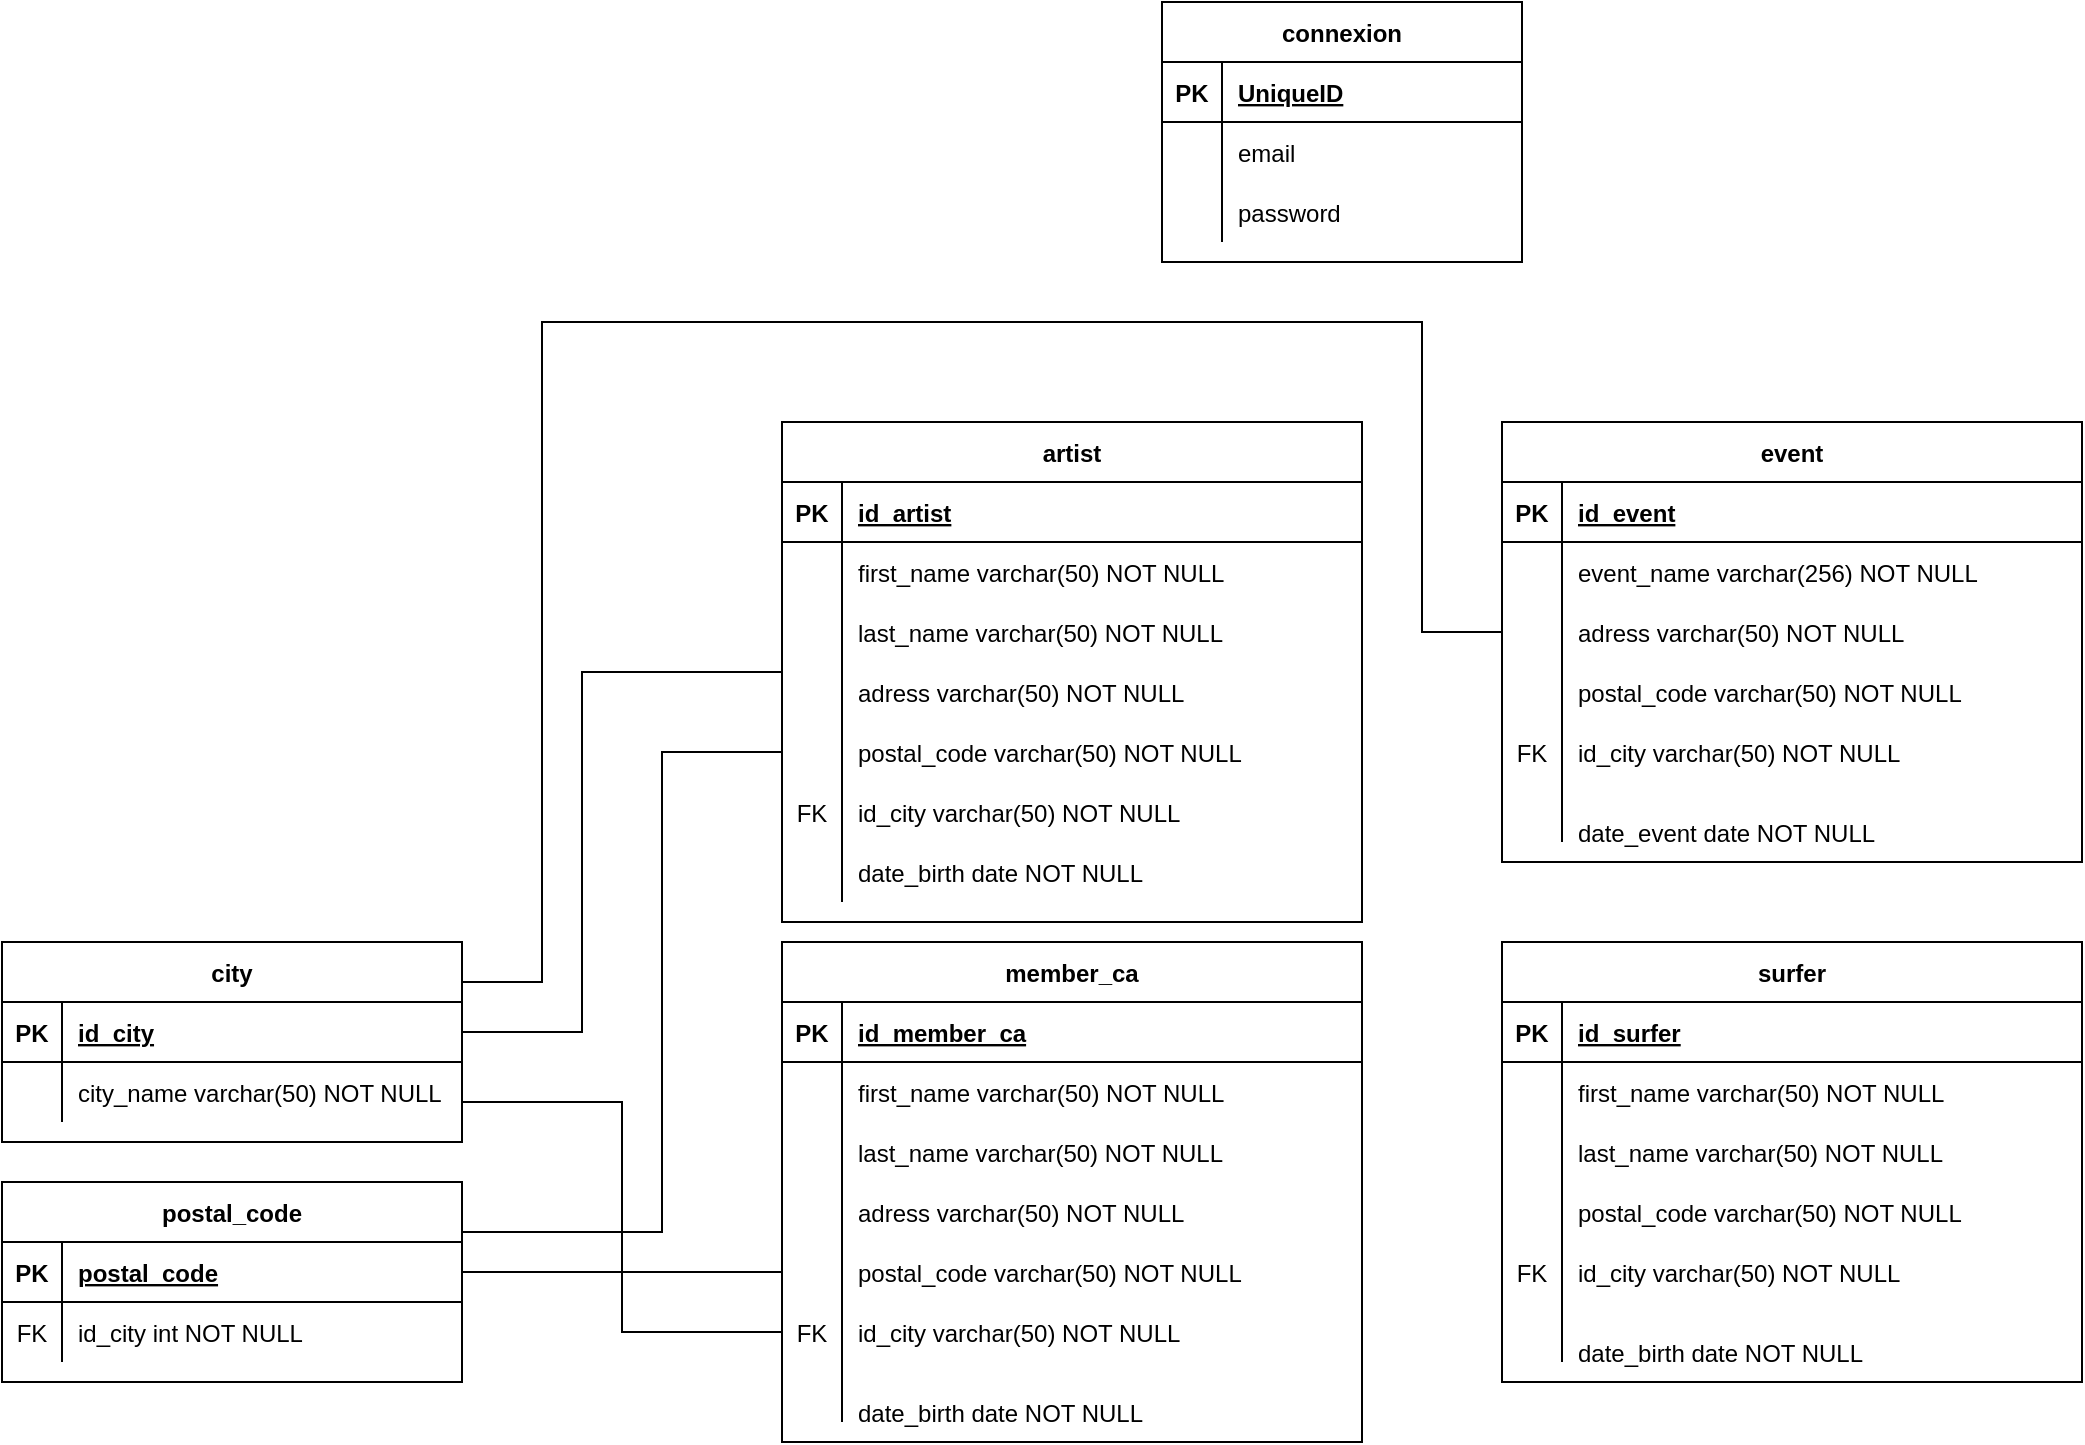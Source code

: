 <mxfile version="15.2.9" type="github">
  <diagram id="xiBfLivV8kjcsYJ--nTl" name="Page-1">
    <mxGraphModel dx="1422" dy="1593" grid="1" gridSize="10" guides="1" tooltips="1" connect="1" arrows="1" fold="1" page="1" pageScale="1" pageWidth="1100" pageHeight="850" math="0" shadow="0">
      <root>
        <mxCell id="0" />
        <mxCell id="1" parent="0" />
        <mxCell id="ghnAl6vjMQQqyze6Ypbc-6" value="member_ca" style="shape=table;startSize=30;container=1;collapsible=1;childLayout=tableLayout;fixedRows=1;rowLines=0;fontStyle=1;align=center;resizeLast=1;" parent="1" vertex="1">
          <mxGeometry x="440" y="160" width="290" height="250" as="geometry" />
        </mxCell>
        <mxCell id="ghnAl6vjMQQqyze6Ypbc-7" value="" style="shape=partialRectangle;collapsible=0;dropTarget=0;pointerEvents=0;fillColor=none;top=0;left=0;bottom=1;right=0;points=[[0,0.5],[1,0.5]];portConstraint=eastwest;" parent="ghnAl6vjMQQqyze6Ypbc-6" vertex="1">
          <mxGeometry y="30" width="290" height="30" as="geometry" />
        </mxCell>
        <mxCell id="ghnAl6vjMQQqyze6Ypbc-8" value="PK" style="shape=partialRectangle;connectable=0;fillColor=none;top=0;left=0;bottom=0;right=0;fontStyle=1;overflow=hidden;" parent="ghnAl6vjMQQqyze6Ypbc-7" vertex="1">
          <mxGeometry width="30" height="30" as="geometry">
            <mxRectangle width="30" height="30" as="alternateBounds" />
          </mxGeometry>
        </mxCell>
        <mxCell id="ghnAl6vjMQQqyze6Ypbc-9" value="id_member_ca" style="shape=partialRectangle;connectable=0;fillColor=none;top=0;left=0;bottom=0;right=0;align=left;spacingLeft=6;fontStyle=5;overflow=hidden;" parent="ghnAl6vjMQQqyze6Ypbc-7" vertex="1">
          <mxGeometry x="30" width="260" height="30" as="geometry">
            <mxRectangle width="260" height="30" as="alternateBounds" />
          </mxGeometry>
        </mxCell>
        <mxCell id="ghnAl6vjMQQqyze6Ypbc-10" value="" style="shape=partialRectangle;collapsible=0;dropTarget=0;pointerEvents=0;fillColor=none;top=0;left=0;bottom=0;right=0;points=[[0,0.5],[1,0.5]];portConstraint=eastwest;" parent="ghnAl6vjMQQqyze6Ypbc-6" vertex="1">
          <mxGeometry y="60" width="290" height="30" as="geometry" />
        </mxCell>
        <mxCell id="ghnAl6vjMQQqyze6Ypbc-11" value="" style="shape=partialRectangle;connectable=0;fillColor=none;top=0;left=0;bottom=0;right=0;editable=1;overflow=hidden;" parent="ghnAl6vjMQQqyze6Ypbc-10" vertex="1">
          <mxGeometry width="30" height="30" as="geometry">
            <mxRectangle width="30" height="30" as="alternateBounds" />
          </mxGeometry>
        </mxCell>
        <mxCell id="ghnAl6vjMQQqyze6Ypbc-12" value="first_name varchar(50) NOT NULL" style="shape=partialRectangle;connectable=0;fillColor=none;top=0;left=0;bottom=0;right=0;align=left;spacingLeft=6;overflow=hidden;" parent="ghnAl6vjMQQqyze6Ypbc-10" vertex="1">
          <mxGeometry x="30" width="260" height="30" as="geometry">
            <mxRectangle width="260" height="30" as="alternateBounds" />
          </mxGeometry>
        </mxCell>
        <mxCell id="ghnAl6vjMQQqyze6Ypbc-13" value="" style="shape=partialRectangle;collapsible=0;dropTarget=0;pointerEvents=0;fillColor=none;top=0;left=0;bottom=0;right=0;points=[[0,0.5],[1,0.5]];portConstraint=eastwest;" parent="ghnAl6vjMQQqyze6Ypbc-6" vertex="1">
          <mxGeometry y="90" width="290" height="30" as="geometry" />
        </mxCell>
        <mxCell id="ghnAl6vjMQQqyze6Ypbc-14" value="" style="shape=partialRectangle;connectable=0;fillColor=none;top=0;left=0;bottom=0;right=0;editable=1;overflow=hidden;" parent="ghnAl6vjMQQqyze6Ypbc-13" vertex="1">
          <mxGeometry width="30" height="30" as="geometry">
            <mxRectangle width="30" height="30" as="alternateBounds" />
          </mxGeometry>
        </mxCell>
        <mxCell id="ghnAl6vjMQQqyze6Ypbc-15" value="last_name varchar(50) NOT NULL" style="shape=partialRectangle;connectable=0;fillColor=none;top=0;left=0;bottom=0;right=0;align=left;spacingLeft=6;overflow=hidden;" parent="ghnAl6vjMQQqyze6Ypbc-13" vertex="1">
          <mxGeometry x="30" width="260" height="30" as="geometry">
            <mxRectangle width="260" height="30" as="alternateBounds" />
          </mxGeometry>
        </mxCell>
        <mxCell id="ghnAl6vjMQQqyze6Ypbc-16" value="" style="shape=partialRectangle;collapsible=0;dropTarget=0;pointerEvents=0;fillColor=none;top=0;left=0;bottom=0;right=0;points=[[0,0.5],[1,0.5]];portConstraint=eastwest;" parent="ghnAl6vjMQQqyze6Ypbc-6" vertex="1">
          <mxGeometry y="120" width="290" height="30" as="geometry" />
        </mxCell>
        <mxCell id="ghnAl6vjMQQqyze6Ypbc-17" value="" style="shape=partialRectangle;connectable=0;fillColor=none;top=0;left=0;bottom=0;right=0;editable=1;overflow=hidden;" parent="ghnAl6vjMQQqyze6Ypbc-16" vertex="1">
          <mxGeometry width="30" height="30" as="geometry">
            <mxRectangle width="30" height="30" as="alternateBounds" />
          </mxGeometry>
        </mxCell>
        <mxCell id="ghnAl6vjMQQqyze6Ypbc-18" value="adress varchar(50) NOT NULL" style="shape=partialRectangle;connectable=0;fillColor=none;top=0;left=0;bottom=0;right=0;align=left;spacingLeft=6;overflow=hidden;" parent="ghnAl6vjMQQqyze6Ypbc-16" vertex="1">
          <mxGeometry x="30" width="260" height="30" as="geometry">
            <mxRectangle width="260" height="30" as="alternateBounds" />
          </mxGeometry>
        </mxCell>
        <mxCell id="ghnAl6vjMQQqyze6Ypbc-23" value="" style="shape=partialRectangle;collapsible=0;dropTarget=0;pointerEvents=0;fillColor=none;top=0;left=0;bottom=0;right=0;points=[[0,0.5],[1,0.5]];portConstraint=eastwest;" parent="ghnAl6vjMQQqyze6Ypbc-6" vertex="1">
          <mxGeometry y="150" width="290" height="30" as="geometry" />
        </mxCell>
        <mxCell id="ghnAl6vjMQQqyze6Ypbc-24" value="" style="shape=partialRectangle;connectable=0;fillColor=none;top=0;left=0;bottom=0;right=0;editable=1;overflow=hidden;" parent="ghnAl6vjMQQqyze6Ypbc-23" vertex="1">
          <mxGeometry width="30" height="30" as="geometry">
            <mxRectangle width="30" height="30" as="alternateBounds" />
          </mxGeometry>
        </mxCell>
        <mxCell id="ghnAl6vjMQQqyze6Ypbc-25" value="postal_code varchar(50) NOT NULL" style="shape=partialRectangle;connectable=0;fillColor=none;top=0;left=0;bottom=0;right=0;align=left;spacingLeft=6;overflow=hidden;" parent="ghnAl6vjMQQqyze6Ypbc-23" vertex="1">
          <mxGeometry x="30" width="260" height="30" as="geometry">
            <mxRectangle width="260" height="30" as="alternateBounds" />
          </mxGeometry>
        </mxCell>
        <mxCell id="ghnAl6vjMQQqyze6Ypbc-26" value="" style="shape=partialRectangle;collapsible=0;dropTarget=0;pointerEvents=0;fillColor=none;top=0;left=0;bottom=0;right=0;points=[[0,0.5],[1,0.5]];portConstraint=eastwest;" parent="ghnAl6vjMQQqyze6Ypbc-6" vertex="1">
          <mxGeometry y="180" width="290" height="30" as="geometry" />
        </mxCell>
        <mxCell id="ghnAl6vjMQQqyze6Ypbc-27" value="FK" style="shape=partialRectangle;connectable=0;fillColor=none;top=0;left=0;bottom=0;right=0;editable=1;overflow=hidden;" parent="ghnAl6vjMQQqyze6Ypbc-26" vertex="1">
          <mxGeometry width="30" height="30" as="geometry">
            <mxRectangle width="30" height="30" as="alternateBounds" />
          </mxGeometry>
        </mxCell>
        <mxCell id="ghnAl6vjMQQqyze6Ypbc-28" value="id_city varchar(50) NOT NULL" style="shape=partialRectangle;connectable=0;fillColor=none;top=0;left=0;bottom=0;right=0;align=left;spacingLeft=6;overflow=hidden;" parent="ghnAl6vjMQQqyze6Ypbc-26" vertex="1">
          <mxGeometry x="30" width="260" height="30" as="geometry">
            <mxRectangle width="260" height="30" as="alternateBounds" />
          </mxGeometry>
        </mxCell>
        <mxCell id="ghnAl6vjMQQqyze6Ypbc-145" style="shape=partialRectangle;collapsible=0;dropTarget=0;pointerEvents=0;fillColor=none;top=0;left=0;bottom=0;right=0;points=[[0,0.5],[1,0.5]];portConstraint=eastwest;" parent="ghnAl6vjMQQqyze6Ypbc-6" vertex="1">
          <mxGeometry y="210" width="290" height="30" as="geometry" />
        </mxCell>
        <mxCell id="ghnAl6vjMQQqyze6Ypbc-146" style="shape=partialRectangle;connectable=0;fillColor=none;top=0;left=0;bottom=0;right=0;editable=1;overflow=hidden;" parent="ghnAl6vjMQQqyze6Ypbc-145" vertex="1">
          <mxGeometry width="30" height="30" as="geometry">
            <mxRectangle width="30" height="30" as="alternateBounds" />
          </mxGeometry>
        </mxCell>
        <mxCell id="ghnAl6vjMQQqyze6Ypbc-147" style="shape=partialRectangle;connectable=0;fillColor=none;top=0;left=0;bottom=0;right=0;align=left;spacingLeft=6;overflow=hidden;" parent="ghnAl6vjMQQqyze6Ypbc-145" vertex="1">
          <mxGeometry x="30" width="260" height="30" as="geometry">
            <mxRectangle width="260" height="30" as="alternateBounds" />
          </mxGeometry>
        </mxCell>
        <mxCell id="ghnAl6vjMQQqyze6Ypbc-29" value="city" style="shape=table;startSize=30;container=1;collapsible=1;childLayout=tableLayout;fixedRows=1;rowLines=0;fontStyle=1;align=center;resizeLast=1;" parent="1" vertex="1">
          <mxGeometry x="50" y="160" width="230" height="100" as="geometry" />
        </mxCell>
        <mxCell id="ghnAl6vjMQQqyze6Ypbc-30" value="" style="shape=partialRectangle;collapsible=0;dropTarget=0;pointerEvents=0;fillColor=none;top=0;left=0;bottom=1;right=0;points=[[0,0.5],[1,0.5]];portConstraint=eastwest;" parent="ghnAl6vjMQQqyze6Ypbc-29" vertex="1">
          <mxGeometry y="30" width="230" height="30" as="geometry" />
        </mxCell>
        <mxCell id="ghnAl6vjMQQqyze6Ypbc-31" value="PK" style="shape=partialRectangle;connectable=0;fillColor=none;top=0;left=0;bottom=0;right=0;fontStyle=1;overflow=hidden;" parent="ghnAl6vjMQQqyze6Ypbc-30" vertex="1">
          <mxGeometry width="30" height="30" as="geometry">
            <mxRectangle width="30" height="30" as="alternateBounds" />
          </mxGeometry>
        </mxCell>
        <mxCell id="ghnAl6vjMQQqyze6Ypbc-32" value="id_city" style="shape=partialRectangle;connectable=0;fillColor=none;top=0;left=0;bottom=0;right=0;align=left;spacingLeft=6;fontStyle=5;overflow=hidden;" parent="ghnAl6vjMQQqyze6Ypbc-30" vertex="1">
          <mxGeometry x="30" width="200" height="30" as="geometry">
            <mxRectangle width="200" height="30" as="alternateBounds" />
          </mxGeometry>
        </mxCell>
        <mxCell id="ghnAl6vjMQQqyze6Ypbc-33" value="" style="shape=partialRectangle;collapsible=0;dropTarget=0;pointerEvents=0;fillColor=none;top=0;left=0;bottom=0;right=0;points=[[0,0.5],[1,0.5]];portConstraint=eastwest;" parent="ghnAl6vjMQQqyze6Ypbc-29" vertex="1">
          <mxGeometry y="60" width="230" height="30" as="geometry" />
        </mxCell>
        <mxCell id="ghnAl6vjMQQqyze6Ypbc-34" value="" style="shape=partialRectangle;connectable=0;fillColor=none;top=0;left=0;bottom=0;right=0;editable=1;overflow=hidden;" parent="ghnAl6vjMQQqyze6Ypbc-33" vertex="1">
          <mxGeometry width="30" height="30" as="geometry">
            <mxRectangle width="30" height="30" as="alternateBounds" />
          </mxGeometry>
        </mxCell>
        <mxCell id="ghnAl6vjMQQqyze6Ypbc-35" value="city_name varchar(50) NOT NULL" style="shape=partialRectangle;connectable=0;fillColor=none;top=0;left=0;bottom=0;right=0;align=left;spacingLeft=6;overflow=hidden;" parent="ghnAl6vjMQQqyze6Ypbc-33" vertex="1">
          <mxGeometry x="30" width="200" height="30" as="geometry">
            <mxRectangle width="200" height="30" as="alternateBounds" />
          </mxGeometry>
        </mxCell>
        <mxCell id="ghnAl6vjMQQqyze6Ypbc-42" style="edgeStyle=orthogonalEdgeStyle;rounded=0;orthogonalLoop=1;jettySize=auto;html=1;exitX=1;exitY=0.5;exitDx=0;exitDy=0;entryX=0;entryY=0.5;entryDx=0;entryDy=0;endArrow=none;endFill=0;" parent="1" source="ghnAl6vjMQQqyze6Ypbc-30" target="ghnAl6vjMQQqyze6Ypbc-26" edge="1">
          <mxGeometry relative="1" as="geometry">
            <Array as="points">
              <mxPoint x="280" y="240" />
              <mxPoint x="360" y="240" />
              <mxPoint x="360" y="355" />
            </Array>
          </mxGeometry>
        </mxCell>
        <mxCell id="ghnAl6vjMQQqyze6Ypbc-63" style="edgeStyle=orthogonalEdgeStyle;rounded=0;orthogonalLoop=1;jettySize=auto;html=1;exitX=0;exitY=0.5;exitDx=0;exitDy=0;entryX=1;entryY=0.5;entryDx=0;entryDy=0;endArrow=none;endFill=0;" parent="1" source="ghnAl6vjMQQqyze6Ypbc-44" target="ghnAl6vjMQQqyze6Ypbc-30" edge="1">
          <mxGeometry relative="1" as="geometry">
            <Array as="points">
              <mxPoint x="340" y="25" />
              <mxPoint x="340" y="205" />
            </Array>
          </mxGeometry>
        </mxCell>
        <mxCell id="ghnAl6vjMQQqyze6Ypbc-44" value="artist" style="shape=table;startSize=30;container=1;collapsible=1;childLayout=tableLayout;fixedRows=1;rowLines=0;fontStyle=1;align=center;resizeLast=1;" parent="1" vertex="1">
          <mxGeometry x="440" y="-100" width="290" height="250" as="geometry" />
        </mxCell>
        <mxCell id="ghnAl6vjMQQqyze6Ypbc-45" value="" style="shape=partialRectangle;collapsible=0;dropTarget=0;pointerEvents=0;fillColor=none;top=0;left=0;bottom=1;right=0;points=[[0,0.5],[1,0.5]];portConstraint=eastwest;" parent="ghnAl6vjMQQqyze6Ypbc-44" vertex="1">
          <mxGeometry y="30" width="290" height="30" as="geometry" />
        </mxCell>
        <mxCell id="ghnAl6vjMQQqyze6Ypbc-46" value="PK" style="shape=partialRectangle;connectable=0;fillColor=none;top=0;left=0;bottom=0;right=0;fontStyle=1;overflow=hidden;" parent="ghnAl6vjMQQqyze6Ypbc-45" vertex="1">
          <mxGeometry width="30" height="30" as="geometry">
            <mxRectangle width="30" height="30" as="alternateBounds" />
          </mxGeometry>
        </mxCell>
        <mxCell id="ghnAl6vjMQQqyze6Ypbc-47" value="id_artist" style="shape=partialRectangle;connectable=0;fillColor=none;top=0;left=0;bottom=0;right=0;align=left;spacingLeft=6;fontStyle=5;overflow=hidden;" parent="ghnAl6vjMQQqyze6Ypbc-45" vertex="1">
          <mxGeometry x="30" width="260" height="30" as="geometry">
            <mxRectangle width="260" height="30" as="alternateBounds" />
          </mxGeometry>
        </mxCell>
        <mxCell id="ghnAl6vjMQQqyze6Ypbc-48" value="" style="shape=partialRectangle;collapsible=0;dropTarget=0;pointerEvents=0;fillColor=none;top=0;left=0;bottom=0;right=0;points=[[0,0.5],[1,0.5]];portConstraint=eastwest;" parent="ghnAl6vjMQQqyze6Ypbc-44" vertex="1">
          <mxGeometry y="60" width="290" height="30" as="geometry" />
        </mxCell>
        <mxCell id="ghnAl6vjMQQqyze6Ypbc-49" value="" style="shape=partialRectangle;connectable=0;fillColor=none;top=0;left=0;bottom=0;right=0;editable=1;overflow=hidden;" parent="ghnAl6vjMQQqyze6Ypbc-48" vertex="1">
          <mxGeometry width="30" height="30" as="geometry">
            <mxRectangle width="30" height="30" as="alternateBounds" />
          </mxGeometry>
        </mxCell>
        <mxCell id="ghnAl6vjMQQqyze6Ypbc-50" value="first_name varchar(50) NOT NULL" style="shape=partialRectangle;connectable=0;fillColor=none;top=0;left=0;bottom=0;right=0;align=left;spacingLeft=6;overflow=hidden;" parent="ghnAl6vjMQQqyze6Ypbc-48" vertex="1">
          <mxGeometry x="30" width="260" height="30" as="geometry">
            <mxRectangle width="260" height="30" as="alternateBounds" />
          </mxGeometry>
        </mxCell>
        <mxCell id="ghnAl6vjMQQqyze6Ypbc-51" value="" style="shape=partialRectangle;collapsible=0;dropTarget=0;pointerEvents=0;fillColor=none;top=0;left=0;bottom=0;right=0;points=[[0,0.5],[1,0.5]];portConstraint=eastwest;" parent="ghnAl6vjMQQqyze6Ypbc-44" vertex="1">
          <mxGeometry y="90" width="290" height="30" as="geometry" />
        </mxCell>
        <mxCell id="ghnAl6vjMQQqyze6Ypbc-52" value="" style="shape=partialRectangle;connectable=0;fillColor=none;top=0;left=0;bottom=0;right=0;editable=1;overflow=hidden;" parent="ghnAl6vjMQQqyze6Ypbc-51" vertex="1">
          <mxGeometry width="30" height="30" as="geometry">
            <mxRectangle width="30" height="30" as="alternateBounds" />
          </mxGeometry>
        </mxCell>
        <mxCell id="ghnAl6vjMQQqyze6Ypbc-53" value="last_name varchar(50) NOT NULL" style="shape=partialRectangle;connectable=0;fillColor=none;top=0;left=0;bottom=0;right=0;align=left;spacingLeft=6;overflow=hidden;" parent="ghnAl6vjMQQqyze6Ypbc-51" vertex="1">
          <mxGeometry x="30" width="260" height="30" as="geometry">
            <mxRectangle width="260" height="30" as="alternateBounds" />
          </mxGeometry>
        </mxCell>
        <mxCell id="ghnAl6vjMQQqyze6Ypbc-54" value="" style="shape=partialRectangle;collapsible=0;dropTarget=0;pointerEvents=0;fillColor=none;top=0;left=0;bottom=0;right=0;points=[[0,0.5],[1,0.5]];portConstraint=eastwest;" parent="ghnAl6vjMQQqyze6Ypbc-44" vertex="1">
          <mxGeometry y="120" width="290" height="30" as="geometry" />
        </mxCell>
        <mxCell id="ghnAl6vjMQQqyze6Ypbc-55" value="" style="shape=partialRectangle;connectable=0;fillColor=none;top=0;left=0;bottom=0;right=0;editable=1;overflow=hidden;" parent="ghnAl6vjMQQqyze6Ypbc-54" vertex="1">
          <mxGeometry width="30" height="30" as="geometry">
            <mxRectangle width="30" height="30" as="alternateBounds" />
          </mxGeometry>
        </mxCell>
        <mxCell id="ghnAl6vjMQQqyze6Ypbc-56" value="adress varchar(50) NOT NULL" style="shape=partialRectangle;connectable=0;fillColor=none;top=0;left=0;bottom=0;right=0;align=left;spacingLeft=6;overflow=hidden;" parent="ghnAl6vjMQQqyze6Ypbc-54" vertex="1">
          <mxGeometry x="30" width="260" height="30" as="geometry">
            <mxRectangle width="260" height="30" as="alternateBounds" />
          </mxGeometry>
        </mxCell>
        <mxCell id="ghnAl6vjMQQqyze6Ypbc-57" value="" style="shape=partialRectangle;collapsible=0;dropTarget=0;pointerEvents=0;fillColor=none;top=0;left=0;bottom=0;right=0;points=[[0,0.5],[1,0.5]];portConstraint=eastwest;" parent="ghnAl6vjMQQqyze6Ypbc-44" vertex="1">
          <mxGeometry y="150" width="290" height="30" as="geometry" />
        </mxCell>
        <mxCell id="ghnAl6vjMQQqyze6Ypbc-58" value="" style="shape=partialRectangle;connectable=0;fillColor=none;top=0;left=0;bottom=0;right=0;editable=1;overflow=hidden;" parent="ghnAl6vjMQQqyze6Ypbc-57" vertex="1">
          <mxGeometry width="30" height="30" as="geometry">
            <mxRectangle width="30" height="30" as="alternateBounds" />
          </mxGeometry>
        </mxCell>
        <mxCell id="ghnAl6vjMQQqyze6Ypbc-59" value="postal_code varchar(50) NOT NULL" style="shape=partialRectangle;connectable=0;fillColor=none;top=0;left=0;bottom=0;right=0;align=left;spacingLeft=6;overflow=hidden;" parent="ghnAl6vjMQQqyze6Ypbc-57" vertex="1">
          <mxGeometry x="30" width="260" height="30" as="geometry">
            <mxRectangle width="260" height="30" as="alternateBounds" />
          </mxGeometry>
        </mxCell>
        <mxCell id="ghnAl6vjMQQqyze6Ypbc-60" value="" style="shape=partialRectangle;collapsible=0;dropTarget=0;pointerEvents=0;fillColor=none;top=0;left=0;bottom=0;right=0;points=[[0,0.5],[1,0.5]];portConstraint=eastwest;" parent="ghnAl6vjMQQqyze6Ypbc-44" vertex="1">
          <mxGeometry y="180" width="290" height="30" as="geometry" />
        </mxCell>
        <mxCell id="ghnAl6vjMQQqyze6Ypbc-61" value="FK" style="shape=partialRectangle;connectable=0;fillColor=none;top=0;left=0;bottom=0;right=0;editable=1;overflow=hidden;" parent="ghnAl6vjMQQqyze6Ypbc-60" vertex="1">
          <mxGeometry width="30" height="30" as="geometry">
            <mxRectangle width="30" height="30" as="alternateBounds" />
          </mxGeometry>
        </mxCell>
        <mxCell id="ghnAl6vjMQQqyze6Ypbc-62" value="id_city varchar(50) NOT NULL" style="shape=partialRectangle;connectable=0;fillColor=none;top=0;left=0;bottom=0;right=0;align=left;spacingLeft=6;overflow=hidden;" parent="ghnAl6vjMQQqyze6Ypbc-60" vertex="1">
          <mxGeometry x="30" width="260" height="30" as="geometry">
            <mxRectangle width="260" height="30" as="alternateBounds" />
          </mxGeometry>
        </mxCell>
        <mxCell id="ghnAl6vjMQQqyze6Ypbc-119" value="" style="shape=partialRectangle;collapsible=0;dropTarget=0;pointerEvents=0;fillColor=none;top=0;left=0;bottom=0;right=0;points=[[0,0.5],[1,0.5]];portConstraint=eastwest;" parent="ghnAl6vjMQQqyze6Ypbc-44" vertex="1">
          <mxGeometry y="210" width="290" height="30" as="geometry" />
        </mxCell>
        <mxCell id="ghnAl6vjMQQqyze6Ypbc-120" value="" style="shape=partialRectangle;connectable=0;fillColor=none;top=0;left=0;bottom=0;right=0;editable=1;overflow=hidden;" parent="ghnAl6vjMQQqyze6Ypbc-119" vertex="1">
          <mxGeometry width="30" height="30" as="geometry">
            <mxRectangle width="30" height="30" as="alternateBounds" />
          </mxGeometry>
        </mxCell>
        <mxCell id="ghnAl6vjMQQqyze6Ypbc-121" value="date_birth date NOT NULL" style="shape=partialRectangle;connectable=0;fillColor=none;top=0;left=0;bottom=0;right=0;align=left;spacingLeft=6;overflow=hidden;" parent="ghnAl6vjMQQqyze6Ypbc-119" vertex="1">
          <mxGeometry x="30" width="260" height="30" as="geometry">
            <mxRectangle width="260" height="30" as="alternateBounds" />
          </mxGeometry>
        </mxCell>
        <mxCell id="ghnAl6vjMQQqyze6Ypbc-65" value="event" style="shape=table;startSize=30;container=1;collapsible=1;childLayout=tableLayout;fixedRows=1;rowLines=0;fontStyle=1;align=center;resizeLast=1;" parent="1" vertex="1">
          <mxGeometry x="800" y="-100" width="290" height="220" as="geometry" />
        </mxCell>
        <mxCell id="ghnAl6vjMQQqyze6Ypbc-66" value="" style="shape=partialRectangle;collapsible=0;dropTarget=0;pointerEvents=0;fillColor=none;top=0;left=0;bottom=1;right=0;points=[[0,0.5],[1,0.5]];portConstraint=eastwest;" parent="ghnAl6vjMQQqyze6Ypbc-65" vertex="1">
          <mxGeometry y="30" width="290" height="30" as="geometry" />
        </mxCell>
        <mxCell id="ghnAl6vjMQQqyze6Ypbc-67" value="PK" style="shape=partialRectangle;connectable=0;fillColor=none;top=0;left=0;bottom=0;right=0;fontStyle=1;overflow=hidden;" parent="ghnAl6vjMQQqyze6Ypbc-66" vertex="1">
          <mxGeometry width="30" height="30" as="geometry">
            <mxRectangle width="30" height="30" as="alternateBounds" />
          </mxGeometry>
        </mxCell>
        <mxCell id="ghnAl6vjMQQqyze6Ypbc-68" value="id_event" style="shape=partialRectangle;connectable=0;fillColor=none;top=0;left=0;bottom=0;right=0;align=left;spacingLeft=6;fontStyle=5;overflow=hidden;" parent="ghnAl6vjMQQqyze6Ypbc-66" vertex="1">
          <mxGeometry x="30" width="260" height="30" as="geometry">
            <mxRectangle width="260" height="30" as="alternateBounds" />
          </mxGeometry>
        </mxCell>
        <mxCell id="ghnAl6vjMQQqyze6Ypbc-69" value="" style="shape=partialRectangle;collapsible=0;dropTarget=0;pointerEvents=0;fillColor=none;top=0;left=0;bottom=0;right=0;points=[[0,0.5],[1,0.5]];portConstraint=eastwest;" parent="ghnAl6vjMQQqyze6Ypbc-65" vertex="1">
          <mxGeometry y="60" width="290" height="30" as="geometry" />
        </mxCell>
        <mxCell id="ghnAl6vjMQQqyze6Ypbc-70" value="" style="shape=partialRectangle;connectable=0;fillColor=none;top=0;left=0;bottom=0;right=0;editable=1;overflow=hidden;" parent="ghnAl6vjMQQqyze6Ypbc-69" vertex="1">
          <mxGeometry width="30" height="30" as="geometry">
            <mxRectangle width="30" height="30" as="alternateBounds" />
          </mxGeometry>
        </mxCell>
        <mxCell id="ghnAl6vjMQQqyze6Ypbc-71" value="event_name varchar(256) NOT NULL" style="shape=partialRectangle;connectable=0;fillColor=none;top=0;left=0;bottom=0;right=0;align=left;spacingLeft=6;overflow=hidden;" parent="ghnAl6vjMQQqyze6Ypbc-69" vertex="1">
          <mxGeometry x="30" width="260" height="30" as="geometry">
            <mxRectangle width="260" height="30" as="alternateBounds" />
          </mxGeometry>
        </mxCell>
        <mxCell id="ghnAl6vjMQQqyze6Ypbc-75" value="" style="shape=partialRectangle;collapsible=0;dropTarget=0;pointerEvents=0;fillColor=none;top=0;left=0;bottom=0;right=0;points=[[0,0.5],[1,0.5]];portConstraint=eastwest;" parent="ghnAl6vjMQQqyze6Ypbc-65" vertex="1">
          <mxGeometry y="90" width="290" height="30" as="geometry" />
        </mxCell>
        <mxCell id="ghnAl6vjMQQqyze6Ypbc-76" value="" style="shape=partialRectangle;connectable=0;fillColor=none;top=0;left=0;bottom=0;right=0;editable=1;overflow=hidden;" parent="ghnAl6vjMQQqyze6Ypbc-75" vertex="1">
          <mxGeometry width="30" height="30" as="geometry">
            <mxRectangle width="30" height="30" as="alternateBounds" />
          </mxGeometry>
        </mxCell>
        <mxCell id="ghnAl6vjMQQqyze6Ypbc-77" value="adress varchar(50) NOT NULL" style="shape=partialRectangle;connectable=0;fillColor=none;top=0;left=0;bottom=0;right=0;align=left;spacingLeft=6;overflow=hidden;" parent="ghnAl6vjMQQqyze6Ypbc-75" vertex="1">
          <mxGeometry x="30" width="260" height="30" as="geometry">
            <mxRectangle width="260" height="30" as="alternateBounds" />
          </mxGeometry>
        </mxCell>
        <mxCell id="ghnAl6vjMQQqyze6Ypbc-78" value="" style="shape=partialRectangle;collapsible=0;dropTarget=0;pointerEvents=0;fillColor=none;top=0;left=0;bottom=0;right=0;points=[[0,0.5],[1,0.5]];portConstraint=eastwest;" parent="ghnAl6vjMQQqyze6Ypbc-65" vertex="1">
          <mxGeometry y="120" width="290" height="30" as="geometry" />
        </mxCell>
        <mxCell id="ghnAl6vjMQQqyze6Ypbc-79" value="" style="shape=partialRectangle;connectable=0;fillColor=none;top=0;left=0;bottom=0;right=0;editable=1;overflow=hidden;" parent="ghnAl6vjMQQqyze6Ypbc-78" vertex="1">
          <mxGeometry width="30" height="30" as="geometry">
            <mxRectangle width="30" height="30" as="alternateBounds" />
          </mxGeometry>
        </mxCell>
        <mxCell id="ghnAl6vjMQQqyze6Ypbc-80" value="postal_code varchar(50) NOT NULL" style="shape=partialRectangle;connectable=0;fillColor=none;top=0;left=0;bottom=0;right=0;align=left;spacingLeft=6;overflow=hidden;" parent="ghnAl6vjMQQqyze6Ypbc-78" vertex="1">
          <mxGeometry x="30" width="260" height="30" as="geometry">
            <mxRectangle width="260" height="30" as="alternateBounds" />
          </mxGeometry>
        </mxCell>
        <mxCell id="ghnAl6vjMQQqyze6Ypbc-81" value="" style="shape=partialRectangle;collapsible=0;dropTarget=0;pointerEvents=0;fillColor=none;top=0;left=0;bottom=0;right=0;points=[[0,0.5],[1,0.5]];portConstraint=eastwest;" parent="ghnAl6vjMQQqyze6Ypbc-65" vertex="1">
          <mxGeometry y="150" width="290" height="30" as="geometry" />
        </mxCell>
        <mxCell id="ghnAl6vjMQQqyze6Ypbc-82" value="FK" style="shape=partialRectangle;connectable=0;fillColor=none;top=0;left=0;bottom=0;right=0;editable=1;overflow=hidden;" parent="ghnAl6vjMQQqyze6Ypbc-81" vertex="1">
          <mxGeometry width="30" height="30" as="geometry">
            <mxRectangle width="30" height="30" as="alternateBounds" />
          </mxGeometry>
        </mxCell>
        <mxCell id="ghnAl6vjMQQqyze6Ypbc-83" value="id_city varchar(50) NOT NULL" style="shape=partialRectangle;connectable=0;fillColor=none;top=0;left=0;bottom=0;right=0;align=left;spacingLeft=6;overflow=hidden;" parent="ghnAl6vjMQQqyze6Ypbc-81" vertex="1">
          <mxGeometry x="30" width="260" height="30" as="geometry">
            <mxRectangle width="260" height="30" as="alternateBounds" />
          </mxGeometry>
        </mxCell>
        <mxCell id="ghnAl6vjMQQqyze6Ypbc-154" style="shape=partialRectangle;collapsible=0;dropTarget=0;pointerEvents=0;fillColor=none;top=0;left=0;bottom=0;right=0;points=[[0,0.5],[1,0.5]];portConstraint=eastwest;" parent="ghnAl6vjMQQqyze6Ypbc-65" vertex="1">
          <mxGeometry y="180" width="290" height="30" as="geometry" />
        </mxCell>
        <mxCell id="ghnAl6vjMQQqyze6Ypbc-155" style="shape=partialRectangle;connectable=0;fillColor=none;top=0;left=0;bottom=0;right=0;editable=1;overflow=hidden;" parent="ghnAl6vjMQQqyze6Ypbc-154" vertex="1">
          <mxGeometry width="30" height="30" as="geometry">
            <mxRectangle width="30" height="30" as="alternateBounds" />
          </mxGeometry>
        </mxCell>
        <mxCell id="ghnAl6vjMQQqyze6Ypbc-156" style="shape=partialRectangle;connectable=0;fillColor=none;top=0;left=0;bottom=0;right=0;align=left;spacingLeft=6;overflow=hidden;" parent="ghnAl6vjMQQqyze6Ypbc-154" vertex="1">
          <mxGeometry x="30" width="260" height="30" as="geometry">
            <mxRectangle width="260" height="30" as="alternateBounds" />
          </mxGeometry>
        </mxCell>
        <mxCell id="ghnAl6vjMQQqyze6Ypbc-84" value="surfer" style="shape=table;startSize=30;container=1;collapsible=1;childLayout=tableLayout;fixedRows=1;rowLines=0;fontStyle=1;align=center;resizeLast=1;" parent="1" vertex="1">
          <mxGeometry x="800" y="160" width="290" height="220" as="geometry" />
        </mxCell>
        <mxCell id="ghnAl6vjMQQqyze6Ypbc-85" value="" style="shape=partialRectangle;collapsible=0;dropTarget=0;pointerEvents=0;fillColor=none;top=0;left=0;bottom=1;right=0;points=[[0,0.5],[1,0.5]];portConstraint=eastwest;" parent="ghnAl6vjMQQqyze6Ypbc-84" vertex="1">
          <mxGeometry y="30" width="290" height="30" as="geometry" />
        </mxCell>
        <mxCell id="ghnAl6vjMQQqyze6Ypbc-86" value="PK" style="shape=partialRectangle;connectable=0;fillColor=none;top=0;left=0;bottom=0;right=0;fontStyle=1;overflow=hidden;" parent="ghnAl6vjMQQqyze6Ypbc-85" vertex="1">
          <mxGeometry width="30" height="30" as="geometry">
            <mxRectangle width="30" height="30" as="alternateBounds" />
          </mxGeometry>
        </mxCell>
        <mxCell id="ghnAl6vjMQQqyze6Ypbc-87" value="id_surfer" style="shape=partialRectangle;connectable=0;fillColor=none;top=0;left=0;bottom=0;right=0;align=left;spacingLeft=6;fontStyle=5;overflow=hidden;" parent="ghnAl6vjMQQqyze6Ypbc-85" vertex="1">
          <mxGeometry x="30" width="260" height="30" as="geometry">
            <mxRectangle width="260" height="30" as="alternateBounds" />
          </mxGeometry>
        </mxCell>
        <mxCell id="ghnAl6vjMQQqyze6Ypbc-88" value="" style="shape=partialRectangle;collapsible=0;dropTarget=0;pointerEvents=0;fillColor=none;top=0;left=0;bottom=0;right=0;points=[[0,0.5],[1,0.5]];portConstraint=eastwest;" parent="ghnAl6vjMQQqyze6Ypbc-84" vertex="1">
          <mxGeometry y="60" width="290" height="30" as="geometry" />
        </mxCell>
        <mxCell id="ghnAl6vjMQQqyze6Ypbc-89" value="" style="shape=partialRectangle;connectable=0;fillColor=none;top=0;left=0;bottom=0;right=0;editable=1;overflow=hidden;" parent="ghnAl6vjMQQqyze6Ypbc-88" vertex="1">
          <mxGeometry width="30" height="30" as="geometry">
            <mxRectangle width="30" height="30" as="alternateBounds" />
          </mxGeometry>
        </mxCell>
        <mxCell id="ghnAl6vjMQQqyze6Ypbc-90" value="first_name varchar(50) NOT NULL" style="shape=partialRectangle;connectable=0;fillColor=none;top=0;left=0;bottom=0;right=0;align=left;spacingLeft=6;overflow=hidden;" parent="ghnAl6vjMQQqyze6Ypbc-88" vertex="1">
          <mxGeometry x="30" width="260" height="30" as="geometry">
            <mxRectangle width="260" height="30" as="alternateBounds" />
          </mxGeometry>
        </mxCell>
        <mxCell id="ghnAl6vjMQQqyze6Ypbc-91" value="" style="shape=partialRectangle;collapsible=0;dropTarget=0;pointerEvents=0;fillColor=none;top=0;left=0;bottom=0;right=0;points=[[0,0.5],[1,0.5]];portConstraint=eastwest;" parent="ghnAl6vjMQQqyze6Ypbc-84" vertex="1">
          <mxGeometry y="90" width="290" height="30" as="geometry" />
        </mxCell>
        <mxCell id="ghnAl6vjMQQqyze6Ypbc-92" value="" style="shape=partialRectangle;connectable=0;fillColor=none;top=0;left=0;bottom=0;right=0;editable=1;overflow=hidden;" parent="ghnAl6vjMQQqyze6Ypbc-91" vertex="1">
          <mxGeometry width="30" height="30" as="geometry">
            <mxRectangle width="30" height="30" as="alternateBounds" />
          </mxGeometry>
        </mxCell>
        <mxCell id="ghnAl6vjMQQqyze6Ypbc-93" value="last_name varchar(50) NOT NULL" style="shape=partialRectangle;connectable=0;fillColor=none;top=0;left=0;bottom=0;right=0;align=left;spacingLeft=6;overflow=hidden;" parent="ghnAl6vjMQQqyze6Ypbc-91" vertex="1">
          <mxGeometry x="30" width="260" height="30" as="geometry">
            <mxRectangle width="260" height="30" as="alternateBounds" />
          </mxGeometry>
        </mxCell>
        <mxCell id="ghnAl6vjMQQqyze6Ypbc-97" value="" style="shape=partialRectangle;collapsible=0;dropTarget=0;pointerEvents=0;fillColor=none;top=0;left=0;bottom=0;right=0;points=[[0,0.5],[1,0.5]];portConstraint=eastwest;" parent="ghnAl6vjMQQqyze6Ypbc-84" vertex="1">
          <mxGeometry y="120" width="290" height="30" as="geometry" />
        </mxCell>
        <mxCell id="ghnAl6vjMQQqyze6Ypbc-98" value="" style="shape=partialRectangle;connectable=0;fillColor=none;top=0;left=0;bottom=0;right=0;editable=1;overflow=hidden;" parent="ghnAl6vjMQQqyze6Ypbc-97" vertex="1">
          <mxGeometry width="30" height="30" as="geometry">
            <mxRectangle width="30" height="30" as="alternateBounds" />
          </mxGeometry>
        </mxCell>
        <mxCell id="ghnAl6vjMQQqyze6Ypbc-99" value="postal_code varchar(50) NOT NULL" style="shape=partialRectangle;connectable=0;fillColor=none;top=0;left=0;bottom=0;right=0;align=left;spacingLeft=6;overflow=hidden;" parent="ghnAl6vjMQQqyze6Ypbc-97" vertex="1">
          <mxGeometry x="30" width="260" height="30" as="geometry">
            <mxRectangle width="260" height="30" as="alternateBounds" />
          </mxGeometry>
        </mxCell>
        <mxCell id="ghnAl6vjMQQqyze6Ypbc-100" value="" style="shape=partialRectangle;collapsible=0;dropTarget=0;pointerEvents=0;fillColor=none;top=0;left=0;bottom=0;right=0;points=[[0,0.5],[1,0.5]];portConstraint=eastwest;" parent="ghnAl6vjMQQqyze6Ypbc-84" vertex="1">
          <mxGeometry y="150" width="290" height="30" as="geometry" />
        </mxCell>
        <mxCell id="ghnAl6vjMQQqyze6Ypbc-101" value="FK" style="shape=partialRectangle;connectable=0;fillColor=none;top=0;left=0;bottom=0;right=0;editable=1;overflow=hidden;" parent="ghnAl6vjMQQqyze6Ypbc-100" vertex="1">
          <mxGeometry width="30" height="30" as="geometry">
            <mxRectangle width="30" height="30" as="alternateBounds" />
          </mxGeometry>
        </mxCell>
        <mxCell id="ghnAl6vjMQQqyze6Ypbc-102" value="id_city varchar(50) NOT NULL" style="shape=partialRectangle;connectable=0;fillColor=none;top=0;left=0;bottom=0;right=0;align=left;spacingLeft=6;overflow=hidden;" parent="ghnAl6vjMQQqyze6Ypbc-100" vertex="1">
          <mxGeometry x="30" width="260" height="30" as="geometry">
            <mxRectangle width="260" height="30" as="alternateBounds" />
          </mxGeometry>
        </mxCell>
        <mxCell id="ghnAl6vjMQQqyze6Ypbc-148" style="shape=partialRectangle;collapsible=0;dropTarget=0;pointerEvents=0;fillColor=none;top=0;left=0;bottom=0;right=0;points=[[0,0.5],[1,0.5]];portConstraint=eastwest;" parent="ghnAl6vjMQQqyze6Ypbc-84" vertex="1">
          <mxGeometry y="180" width="290" height="30" as="geometry" />
        </mxCell>
        <mxCell id="ghnAl6vjMQQqyze6Ypbc-149" style="shape=partialRectangle;connectable=0;fillColor=none;top=0;left=0;bottom=0;right=0;editable=1;overflow=hidden;" parent="ghnAl6vjMQQqyze6Ypbc-148" vertex="1">
          <mxGeometry width="30" height="30" as="geometry">
            <mxRectangle width="30" height="30" as="alternateBounds" />
          </mxGeometry>
        </mxCell>
        <mxCell id="ghnAl6vjMQQqyze6Ypbc-150" style="shape=partialRectangle;connectable=0;fillColor=none;top=0;left=0;bottom=0;right=0;align=left;spacingLeft=6;overflow=hidden;" parent="ghnAl6vjMQQqyze6Ypbc-148" vertex="1">
          <mxGeometry x="30" width="260" height="30" as="geometry">
            <mxRectangle width="260" height="30" as="alternateBounds" />
          </mxGeometry>
        </mxCell>
        <mxCell id="ghnAl6vjMQQqyze6Ypbc-106" value="connexion" style="shape=table;startSize=30;container=1;collapsible=1;childLayout=tableLayout;fixedRows=1;rowLines=0;fontStyle=1;align=center;resizeLast=1;" parent="1" vertex="1">
          <mxGeometry x="630" y="-310" width="180" height="130" as="geometry" />
        </mxCell>
        <mxCell id="ghnAl6vjMQQqyze6Ypbc-107" value="" style="shape=partialRectangle;collapsible=0;dropTarget=0;pointerEvents=0;fillColor=none;top=0;left=0;bottom=1;right=0;points=[[0,0.5],[1,0.5]];portConstraint=eastwest;" parent="ghnAl6vjMQQqyze6Ypbc-106" vertex="1">
          <mxGeometry y="30" width="180" height="30" as="geometry" />
        </mxCell>
        <mxCell id="ghnAl6vjMQQqyze6Ypbc-108" value="PK" style="shape=partialRectangle;connectable=0;fillColor=none;top=0;left=0;bottom=0;right=0;fontStyle=1;overflow=hidden;" parent="ghnAl6vjMQQqyze6Ypbc-107" vertex="1">
          <mxGeometry width="30" height="30" as="geometry">
            <mxRectangle width="30" height="30" as="alternateBounds" />
          </mxGeometry>
        </mxCell>
        <mxCell id="ghnAl6vjMQQqyze6Ypbc-109" value="UniqueID" style="shape=partialRectangle;connectable=0;fillColor=none;top=0;left=0;bottom=0;right=0;align=left;spacingLeft=6;fontStyle=5;overflow=hidden;" parent="ghnAl6vjMQQqyze6Ypbc-107" vertex="1">
          <mxGeometry x="30" width="150" height="30" as="geometry">
            <mxRectangle width="150" height="30" as="alternateBounds" />
          </mxGeometry>
        </mxCell>
        <mxCell id="ghnAl6vjMQQqyze6Ypbc-110" value="" style="shape=partialRectangle;collapsible=0;dropTarget=0;pointerEvents=0;fillColor=none;top=0;left=0;bottom=0;right=0;points=[[0,0.5],[1,0.5]];portConstraint=eastwest;" parent="ghnAl6vjMQQqyze6Ypbc-106" vertex="1">
          <mxGeometry y="60" width="180" height="30" as="geometry" />
        </mxCell>
        <mxCell id="ghnAl6vjMQQqyze6Ypbc-111" value="" style="shape=partialRectangle;connectable=0;fillColor=none;top=0;left=0;bottom=0;right=0;editable=1;overflow=hidden;" parent="ghnAl6vjMQQqyze6Ypbc-110" vertex="1">
          <mxGeometry width="30" height="30" as="geometry">
            <mxRectangle width="30" height="30" as="alternateBounds" />
          </mxGeometry>
        </mxCell>
        <mxCell id="ghnAl6vjMQQqyze6Ypbc-112" value="email" style="shape=partialRectangle;connectable=0;fillColor=none;top=0;left=0;bottom=0;right=0;align=left;spacingLeft=6;overflow=hidden;" parent="ghnAl6vjMQQqyze6Ypbc-110" vertex="1">
          <mxGeometry x="30" width="150" height="30" as="geometry">
            <mxRectangle width="150" height="30" as="alternateBounds" />
          </mxGeometry>
        </mxCell>
        <mxCell id="ghnAl6vjMQQqyze6Ypbc-113" value="" style="shape=partialRectangle;collapsible=0;dropTarget=0;pointerEvents=0;fillColor=none;top=0;left=0;bottom=0;right=0;points=[[0,0.5],[1,0.5]];portConstraint=eastwest;" parent="ghnAl6vjMQQqyze6Ypbc-106" vertex="1">
          <mxGeometry y="90" width="180" height="30" as="geometry" />
        </mxCell>
        <mxCell id="ghnAl6vjMQQqyze6Ypbc-114" value="" style="shape=partialRectangle;connectable=0;fillColor=none;top=0;left=0;bottom=0;right=0;editable=1;overflow=hidden;" parent="ghnAl6vjMQQqyze6Ypbc-113" vertex="1">
          <mxGeometry width="30" height="30" as="geometry">
            <mxRectangle width="30" height="30" as="alternateBounds" />
          </mxGeometry>
        </mxCell>
        <mxCell id="ghnAl6vjMQQqyze6Ypbc-115" value="password" style="shape=partialRectangle;connectable=0;fillColor=none;top=0;left=0;bottom=0;right=0;align=left;spacingLeft=6;overflow=hidden;" parent="ghnAl6vjMQQqyze6Ypbc-113" vertex="1">
          <mxGeometry x="30" width="150" height="30" as="geometry">
            <mxRectangle width="150" height="30" as="alternateBounds" />
          </mxGeometry>
        </mxCell>
        <mxCell id="ghnAl6vjMQQqyze6Ypbc-122" value="" style="shape=partialRectangle;collapsible=0;dropTarget=0;pointerEvents=0;fillColor=none;top=0;left=0;bottom=0;right=0;points=[[0,0.5],[1,0.5]];portConstraint=eastwest;" parent="1" vertex="1">
          <mxGeometry x="440" y="380" width="290" height="30" as="geometry" />
        </mxCell>
        <mxCell id="ghnAl6vjMQQqyze6Ypbc-123" value="" style="shape=partialRectangle;connectable=0;fillColor=none;top=0;left=0;bottom=0;right=0;editable=1;overflow=hidden;" parent="ghnAl6vjMQQqyze6Ypbc-122" vertex="1">
          <mxGeometry width="30" height="30" as="geometry">
            <mxRectangle width="30" height="30" as="alternateBounds" />
          </mxGeometry>
        </mxCell>
        <mxCell id="ghnAl6vjMQQqyze6Ypbc-124" value="date_birth date NOT NULL" style="shape=partialRectangle;connectable=0;fillColor=none;top=0;left=0;bottom=0;right=0;align=left;spacingLeft=6;overflow=hidden;" parent="ghnAl6vjMQQqyze6Ypbc-122" vertex="1">
          <mxGeometry x="30" width="260" height="30" as="geometry">
            <mxRectangle width="260" height="30" as="alternateBounds" />
          </mxGeometry>
        </mxCell>
        <mxCell id="ghnAl6vjMQQqyze6Ypbc-151" value="" style="shape=partialRectangle;collapsible=0;dropTarget=0;pointerEvents=0;fillColor=none;top=0;left=0;bottom=0;right=0;points=[[0,0.5],[1,0.5]];portConstraint=eastwest;" parent="1" vertex="1">
          <mxGeometry x="800" y="350" width="290" height="30" as="geometry" />
        </mxCell>
        <mxCell id="ghnAl6vjMQQqyze6Ypbc-152" value="" style="shape=partialRectangle;connectable=0;fillColor=none;top=0;left=0;bottom=0;right=0;editable=1;overflow=hidden;" parent="ghnAl6vjMQQqyze6Ypbc-151" vertex="1">
          <mxGeometry width="30" height="30" as="geometry">
            <mxRectangle width="30" height="30" as="alternateBounds" />
          </mxGeometry>
        </mxCell>
        <mxCell id="ghnAl6vjMQQqyze6Ypbc-153" value="date_birth date NOT NULL" style="shape=partialRectangle;connectable=0;fillColor=none;top=0;left=0;bottom=0;right=0;align=left;spacingLeft=6;overflow=hidden;" parent="ghnAl6vjMQQqyze6Ypbc-151" vertex="1">
          <mxGeometry x="30" width="260" height="30" as="geometry">
            <mxRectangle width="260" height="30" as="alternateBounds" />
          </mxGeometry>
        </mxCell>
        <mxCell id="ghnAl6vjMQQqyze6Ypbc-157" value="" style="shape=partialRectangle;collapsible=0;dropTarget=0;pointerEvents=0;fillColor=none;top=0;left=0;bottom=0;right=0;points=[[0,0.5],[1,0.5]];portConstraint=eastwest;" parent="1" vertex="1">
          <mxGeometry x="800" y="90" width="290" height="30" as="geometry" />
        </mxCell>
        <mxCell id="ghnAl6vjMQQqyze6Ypbc-158" value="" style="shape=partialRectangle;connectable=0;fillColor=none;top=0;left=0;bottom=0;right=0;editable=1;overflow=hidden;" parent="ghnAl6vjMQQqyze6Ypbc-157" vertex="1">
          <mxGeometry width="30" height="30" as="geometry">
            <mxRectangle width="30" height="30" as="alternateBounds" />
          </mxGeometry>
        </mxCell>
        <mxCell id="ghnAl6vjMQQqyze6Ypbc-159" value="date_event date NOT NULL" style="shape=partialRectangle;connectable=0;fillColor=none;top=0;left=0;bottom=0;right=0;align=left;spacingLeft=6;overflow=hidden;" parent="ghnAl6vjMQQqyze6Ypbc-157" vertex="1">
          <mxGeometry x="30" width="260" height="30" as="geometry">
            <mxRectangle width="260" height="30" as="alternateBounds" />
          </mxGeometry>
        </mxCell>
        <mxCell id="ghnAl6vjMQQqyze6Ypbc-160" style="edgeStyle=orthogonalEdgeStyle;rounded=0;orthogonalLoop=1;jettySize=auto;html=1;exitX=0;exitY=0.5;exitDx=0;exitDy=0;endArrow=none;endFill=0;" parent="1" source="ghnAl6vjMQQqyze6Ypbc-75" edge="1">
          <mxGeometry relative="1" as="geometry">
            <mxPoint x="280" y="180" as="targetPoint" />
            <Array as="points">
              <mxPoint x="760" y="5" />
              <mxPoint x="760" y="-150" />
              <mxPoint x="320" y="-150" />
              <mxPoint x="320" y="180" />
              <mxPoint x="280" y="180" />
            </Array>
          </mxGeometry>
        </mxCell>
        <mxCell id="ghnAl6vjMQQqyze6Ypbc-161" value="postal_code" style="shape=table;startSize=30;container=1;collapsible=1;childLayout=tableLayout;fixedRows=1;rowLines=0;fontStyle=1;align=center;resizeLast=1;" parent="1" vertex="1">
          <mxGeometry x="50" y="280" width="230" height="100" as="geometry" />
        </mxCell>
        <mxCell id="ghnAl6vjMQQqyze6Ypbc-162" value="" style="shape=partialRectangle;collapsible=0;dropTarget=0;pointerEvents=0;fillColor=none;top=0;left=0;bottom=1;right=0;points=[[0,0.5],[1,0.5]];portConstraint=eastwest;" parent="ghnAl6vjMQQqyze6Ypbc-161" vertex="1">
          <mxGeometry y="30" width="230" height="30" as="geometry" />
        </mxCell>
        <mxCell id="ghnAl6vjMQQqyze6Ypbc-163" value="PK" style="shape=partialRectangle;connectable=0;fillColor=none;top=0;left=0;bottom=0;right=0;fontStyle=1;overflow=hidden;" parent="ghnAl6vjMQQqyze6Ypbc-162" vertex="1">
          <mxGeometry width="30" height="30" as="geometry">
            <mxRectangle width="30" height="30" as="alternateBounds" />
          </mxGeometry>
        </mxCell>
        <mxCell id="ghnAl6vjMQQqyze6Ypbc-164" value="postal_code" style="shape=partialRectangle;connectable=0;fillColor=none;top=0;left=0;bottom=0;right=0;align=left;spacingLeft=6;fontStyle=5;overflow=hidden;" parent="ghnAl6vjMQQqyze6Ypbc-162" vertex="1">
          <mxGeometry x="30" width="200" height="30" as="geometry">
            <mxRectangle width="200" height="30" as="alternateBounds" />
          </mxGeometry>
        </mxCell>
        <mxCell id="ghnAl6vjMQQqyze6Ypbc-165" value="" style="shape=partialRectangle;collapsible=0;dropTarget=0;pointerEvents=0;fillColor=none;top=0;left=0;bottom=0;right=0;points=[[0,0.5],[1,0.5]];portConstraint=eastwest;" parent="ghnAl6vjMQQqyze6Ypbc-161" vertex="1">
          <mxGeometry y="60" width="230" height="30" as="geometry" />
        </mxCell>
        <mxCell id="ghnAl6vjMQQqyze6Ypbc-166" value="FK" style="shape=partialRectangle;connectable=0;fillColor=none;top=0;left=0;bottom=0;right=0;editable=1;overflow=hidden;" parent="ghnAl6vjMQQqyze6Ypbc-165" vertex="1">
          <mxGeometry width="30" height="30" as="geometry">
            <mxRectangle width="30" height="30" as="alternateBounds" />
          </mxGeometry>
        </mxCell>
        <mxCell id="ghnAl6vjMQQqyze6Ypbc-167" value="id_city int NOT NULL" style="shape=partialRectangle;connectable=0;fillColor=none;top=0;left=0;bottom=0;right=0;align=left;spacingLeft=6;overflow=hidden;" parent="ghnAl6vjMQQqyze6Ypbc-165" vertex="1">
          <mxGeometry x="30" width="200" height="30" as="geometry">
            <mxRectangle width="200" height="30" as="alternateBounds" />
          </mxGeometry>
        </mxCell>
        <mxCell id="XzGfM15nG96EUwW-Aa8a-1" style="edgeStyle=orthogonalEdgeStyle;rounded=0;orthogonalLoop=1;jettySize=auto;html=1;exitX=1;exitY=0.5;exitDx=0;exitDy=0;endArrow=none;endFill=0;" edge="1" parent="1" source="ghnAl6vjMQQqyze6Ypbc-162" target="ghnAl6vjMQQqyze6Ypbc-23">
          <mxGeometry relative="1" as="geometry" />
        </mxCell>
        <mxCell id="XzGfM15nG96EUwW-Aa8a-2" style="edgeStyle=orthogonalEdgeStyle;rounded=0;orthogonalLoop=1;jettySize=auto;html=1;exitX=0;exitY=0.5;exitDx=0;exitDy=0;entryX=1;entryY=0.25;entryDx=0;entryDy=0;endArrow=none;endFill=0;" edge="1" parent="1" source="ghnAl6vjMQQqyze6Ypbc-57" target="ghnAl6vjMQQqyze6Ypbc-161">
          <mxGeometry relative="1" as="geometry">
            <Array as="points">
              <mxPoint x="380" y="65" />
              <mxPoint x="380" y="305" />
            </Array>
          </mxGeometry>
        </mxCell>
      </root>
    </mxGraphModel>
  </diagram>
</mxfile>

